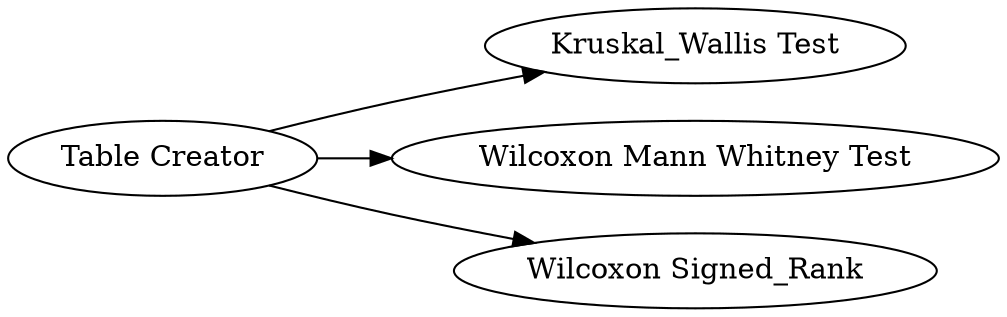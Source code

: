 digraph {
	8 [label="Kruskal_Wallis Test"]
	10 [label="Table Creator"]
	11 [label="Wilcoxon Mann Whitney Test"]
	12 [label="Wilcoxon Signed_Rank"]
	10 -> 11
	10 -> 8
	10 -> 12
	rankdir=LR
}
